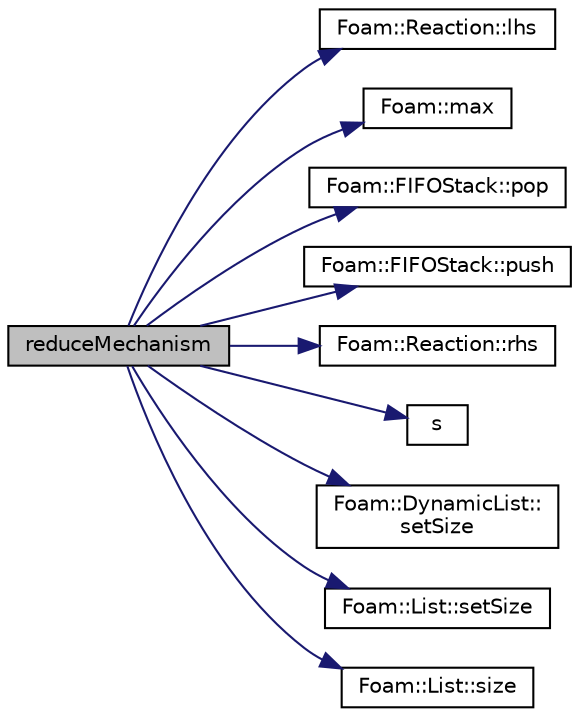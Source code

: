 digraph "reduceMechanism"
{
  bgcolor="transparent";
  edge [fontname="Helvetica",fontsize="10",labelfontname="Helvetica",labelfontsize="10"];
  node [fontname="Helvetica",fontsize="10",shape=record];
  rankdir="LR";
  Node70 [label="reduceMechanism",height=0.2,width=0.4,color="black", fillcolor="grey75", style="filled", fontcolor="black"];
  Node70 -> Node71 [color="midnightblue",fontsize="10",style="solid",fontname="Helvetica"];
  Node71 [label="Foam::Reaction::lhs",height=0.2,width=0.4,color="black",URL="$a31677.html#a6761a05de6d2e857d0187e5bd7ff6b61"];
  Node70 -> Node72 [color="midnightblue",fontsize="10",style="solid",fontname="Helvetica"];
  Node72 [label="Foam::max",height=0.2,width=0.4,color="black",URL="$a21851.html#ac993e906cf2774ae77e666bc24e81733"];
  Node70 -> Node73 [color="midnightblue",fontsize="10",style="solid",fontname="Helvetica"];
  Node73 [label="Foam::FIFOStack::pop",height=0.2,width=0.4,color="black",URL="$a26985.html#ad702374ab51a03308e76cc7305f42582",tooltip="Pop the bottom element off the stack. "];
  Node70 -> Node74 [color="midnightblue",fontsize="10",style="solid",fontname="Helvetica"];
  Node74 [label="Foam::FIFOStack::push",height=0.2,width=0.4,color="black",URL="$a26985.html#ab4a4b468eb84d13d34b9b7fa9a1da7bb",tooltip="Push an element onto the stack. "];
  Node70 -> Node75 [color="midnightblue",fontsize="10",style="solid",fontname="Helvetica"];
  Node75 [label="Foam::Reaction::rhs",height=0.2,width=0.4,color="black",URL="$a31677.html#a1307353445aae5aae36cd5a86f3f64f0"];
  Node70 -> Node76 [color="midnightblue",fontsize="10",style="solid",fontname="Helvetica"];
  Node76 [label="s",height=0.2,width=0.4,color="black",URL="$a19343.html#abb9c4233033fad2ad0206cd4adad3b9f"];
  Node70 -> Node77 [color="midnightblue",fontsize="10",style="solid",fontname="Helvetica"];
  Node77 [label="Foam::DynamicList::\lsetSize",height=0.2,width=0.4,color="black",URL="$a27005.html#aedb985ffeaf1bdbfeccc2a8730405703",tooltip="Alter the addressed list size. "];
  Node70 -> Node78 [color="midnightblue",fontsize="10",style="solid",fontname="Helvetica"];
  Node78 [label="Foam::List::setSize",height=0.2,width=0.4,color="black",URL="$a26833.html#aedb985ffeaf1bdbfeccc2a8730405703",tooltip="Reset size of List. "];
  Node70 -> Node79 [color="midnightblue",fontsize="10",style="solid",fontname="Helvetica"];
  Node79 [label="Foam::List::size",height=0.2,width=0.4,color="black",URL="$a26833.html#a8a5f6fa29bd4b500caf186f60245b384",tooltip="Override size to be inconsistent with allocated storage. "];
}
